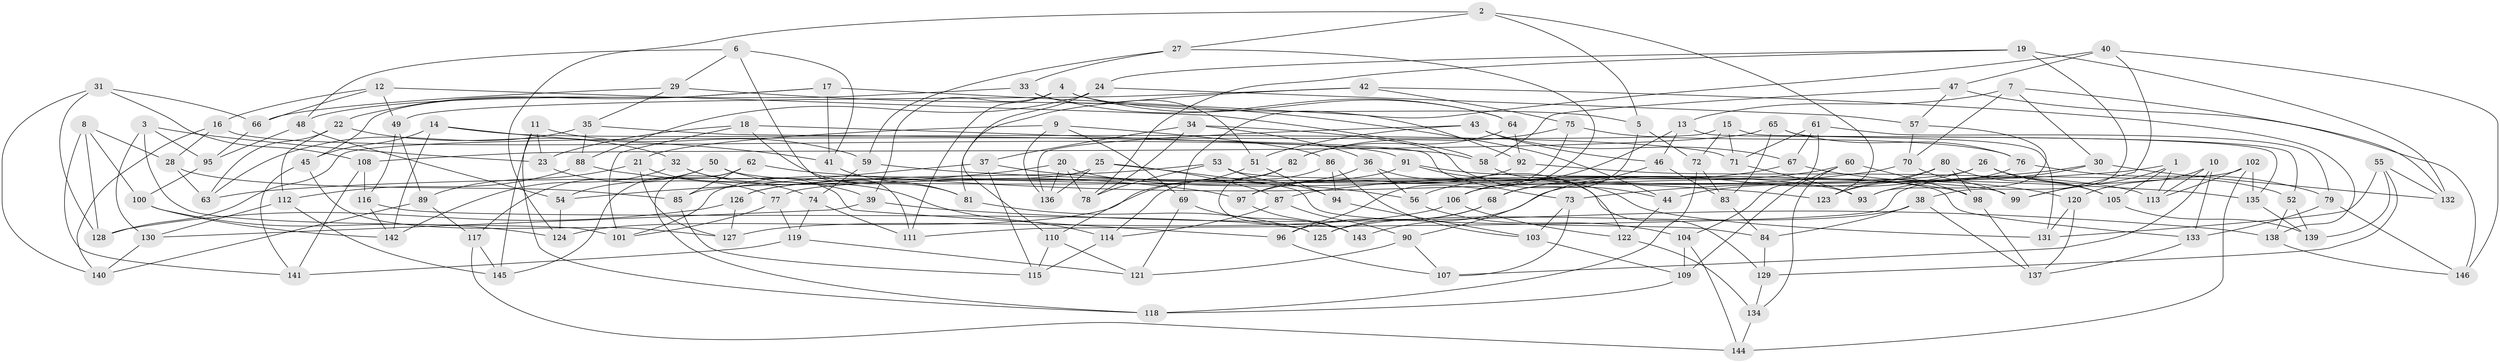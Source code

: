 // coarse degree distribution, {3: 0.06896551724137931, 4: 0.39655172413793105, 5: 0.20689655172413793, 7: 0.08620689655172414, 8: 0.06896551724137931, 6: 0.06896551724137931, 11: 0.034482758620689655, 14: 0.017241379310344827, 10: 0.034482758620689655, 13: 0.017241379310344827}
// Generated by graph-tools (version 1.1) at 2025/03/03/04/25 22:03:14]
// undirected, 146 vertices, 292 edges
graph export_dot {
graph [start="1"]
  node [color=gray90,style=filled];
  1;
  2;
  3;
  4;
  5;
  6;
  7;
  8;
  9;
  10;
  11;
  12;
  13;
  14;
  15;
  16;
  17;
  18;
  19;
  20;
  21;
  22;
  23;
  24;
  25;
  26;
  27;
  28;
  29;
  30;
  31;
  32;
  33;
  34;
  35;
  36;
  37;
  38;
  39;
  40;
  41;
  42;
  43;
  44;
  45;
  46;
  47;
  48;
  49;
  50;
  51;
  52;
  53;
  54;
  55;
  56;
  57;
  58;
  59;
  60;
  61;
  62;
  63;
  64;
  65;
  66;
  67;
  68;
  69;
  70;
  71;
  72;
  73;
  74;
  75;
  76;
  77;
  78;
  79;
  80;
  81;
  82;
  83;
  84;
  85;
  86;
  87;
  88;
  89;
  90;
  91;
  92;
  93;
  94;
  95;
  96;
  97;
  98;
  99;
  100;
  101;
  102;
  103;
  104;
  105;
  106;
  107;
  108;
  109;
  110;
  111;
  112;
  113;
  114;
  115;
  116;
  117;
  118;
  119;
  120;
  121;
  122;
  123;
  124;
  125;
  126;
  127;
  128;
  129;
  130;
  131;
  132;
  133;
  134;
  135;
  136;
  137;
  138;
  139;
  140;
  141;
  142;
  143;
  144;
  145;
  146;
  1 -- 99;
  1 -- 113;
  1 -- 63;
  1 -- 105;
  2 -- 27;
  2 -- 123;
  2 -- 5;
  2 -- 124;
  3 -- 101;
  3 -- 23;
  3 -- 130;
  3 -- 95;
  4 -- 39;
  4 -- 5;
  4 -- 64;
  4 -- 111;
  5 -- 72;
  5 -- 68;
  6 -- 111;
  6 -- 48;
  6 -- 29;
  6 -- 41;
  7 -- 132;
  7 -- 70;
  7 -- 30;
  7 -- 13;
  8 -- 128;
  8 -- 100;
  8 -- 141;
  8 -- 28;
  9 -- 21;
  9 -- 86;
  9 -- 69;
  9 -- 136;
  10 -- 107;
  10 -- 113;
  10 -- 120;
  10 -- 133;
  11 -- 118;
  11 -- 145;
  11 -- 23;
  11 -- 59;
  12 -- 66;
  12 -- 16;
  12 -- 49;
  12 -- 58;
  13 -- 56;
  13 -- 135;
  13 -- 46;
  14 -- 45;
  14 -- 71;
  14 -- 41;
  14 -- 142;
  15 -- 128;
  15 -- 72;
  15 -- 52;
  15 -- 71;
  16 -- 28;
  16 -- 91;
  16 -- 140;
  17 -- 45;
  17 -- 22;
  17 -- 92;
  17 -- 41;
  18 -- 58;
  18 -- 23;
  18 -- 81;
  18 -- 101;
  19 -- 78;
  19 -- 24;
  19 -- 132;
  19 -- 38;
  20 -- 54;
  20 -- 78;
  20 -- 136;
  20 -- 93;
  21 -- 74;
  21 -- 127;
  21 -- 89;
  22 -- 32;
  22 -- 63;
  22 -- 112;
  23 -- 77;
  24 -- 110;
  24 -- 57;
  24 -- 88;
  25 -- 136;
  25 -- 87;
  25 -- 84;
  25 -- 101;
  26 -- 77;
  26 -- 52;
  26 -- 44;
  26 -- 105;
  27 -- 33;
  27 -- 59;
  27 -- 106;
  28 -- 63;
  28 -- 85;
  29 -- 44;
  29 -- 35;
  29 -- 66;
  30 -- 93;
  30 -- 73;
  30 -- 132;
  31 -- 140;
  31 -- 128;
  31 -- 66;
  31 -- 108;
  32 -- 96;
  32 -- 39;
  32 -- 142;
  33 -- 48;
  33 -- 51;
  33 -- 64;
  34 -- 36;
  34 -- 37;
  34 -- 44;
  34 -- 78;
  35 -- 73;
  35 -- 88;
  35 -- 63;
  36 -- 129;
  36 -- 56;
  36 -- 97;
  37 -- 56;
  37 -- 85;
  37 -- 115;
  38 -- 84;
  38 -- 125;
  38 -- 137;
  39 -- 138;
  39 -- 130;
  40 -- 146;
  40 -- 47;
  40 -- 99;
  40 -- 69;
  41 -- 81;
  42 -- 138;
  42 -- 81;
  42 -- 75;
  42 -- 49;
  43 -- 136;
  43 -- 67;
  43 -- 51;
  43 -- 46;
  44 -- 122;
  45 -- 127;
  45 -- 141;
  46 -- 83;
  46 -- 90;
  47 -- 57;
  47 -- 146;
  47 -- 58;
  48 -- 54;
  48 -- 95;
  49 -- 116;
  49 -- 89;
  50 -- 117;
  50 -- 114;
  50 -- 54;
  50 -- 99;
  51 -- 110;
  51 -- 94;
  52 -- 139;
  52 -- 138;
  53 -- 133;
  53 -- 126;
  53 -- 94;
  53 -- 78;
  54 -- 124;
  55 -- 132;
  55 -- 129;
  55 -- 131;
  55 -- 139;
  56 -- 104;
  57 -- 93;
  57 -- 70;
  58 -- 122;
  59 -- 74;
  59 -- 123;
  60 -- 109;
  60 -- 68;
  60 -- 98;
  60 -- 134;
  61 -- 79;
  61 -- 104;
  61 -- 67;
  61 -- 71;
  62 -- 145;
  62 -- 85;
  62 -- 135;
  62 -- 118;
  64 -- 92;
  64 -- 82;
  65 -- 76;
  65 -- 108;
  65 -- 131;
  65 -- 83;
  66 -- 95;
  67 -- 120;
  67 -- 106;
  68 -- 96;
  68 -- 125;
  69 -- 143;
  69 -- 121;
  70 -- 87;
  70 -- 99;
  71 -- 93;
  72 -- 83;
  72 -- 118;
  73 -- 107;
  73 -- 103;
  74 -- 119;
  74 -- 111;
  75 -- 82;
  75 -- 96;
  75 -- 76;
  76 -- 123;
  76 -- 79;
  77 -- 101;
  77 -- 119;
  79 -- 133;
  79 -- 146;
  80 -- 123;
  80 -- 143;
  80 -- 105;
  80 -- 98;
  81 -- 125;
  82 -- 124;
  82 -- 143;
  83 -- 84;
  84 -- 129;
  85 -- 115;
  86 -- 114;
  86 -- 94;
  86 -- 103;
  87 -- 90;
  87 -- 114;
  88 -- 97;
  88 -- 112;
  89 -- 117;
  89 -- 140;
  90 -- 121;
  90 -- 107;
  91 -- 131;
  91 -- 98;
  91 -- 126;
  92 -- 113;
  92 -- 97;
  94 -- 103;
  95 -- 100;
  96 -- 107;
  97 -- 143;
  98 -- 137;
  100 -- 124;
  100 -- 142;
  102 -- 144;
  102 -- 135;
  102 -- 113;
  102 -- 111;
  103 -- 109;
  104 -- 144;
  104 -- 109;
  105 -- 139;
  106 -- 122;
  106 -- 127;
  108 -- 116;
  108 -- 141;
  109 -- 118;
  110 -- 115;
  110 -- 121;
  112 -- 145;
  112 -- 130;
  114 -- 115;
  116 -- 142;
  116 -- 125;
  117 -- 145;
  117 -- 144;
  119 -- 121;
  119 -- 141;
  120 -- 131;
  120 -- 137;
  122 -- 134;
  126 -- 127;
  126 -- 128;
  129 -- 134;
  130 -- 140;
  133 -- 137;
  134 -- 144;
  135 -- 139;
  138 -- 146;
}

